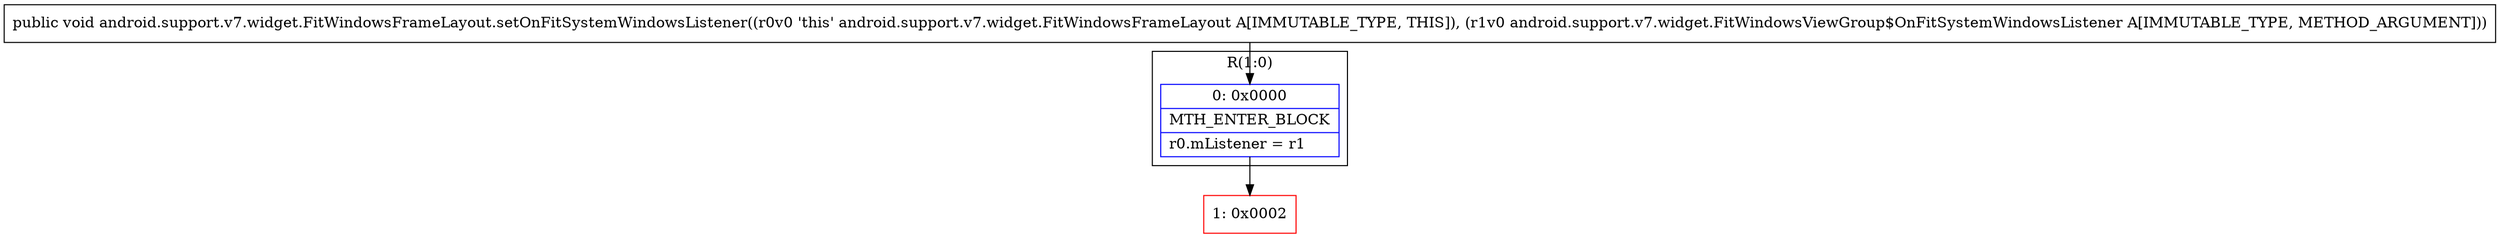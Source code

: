 digraph "CFG forandroid.support.v7.widget.FitWindowsFrameLayout.setOnFitSystemWindowsListener(Landroid\/support\/v7\/widget\/FitWindowsViewGroup$OnFitSystemWindowsListener;)V" {
subgraph cluster_Region_612582109 {
label = "R(1:0)";
node [shape=record,color=blue];
Node_0 [shape=record,label="{0\:\ 0x0000|MTH_ENTER_BLOCK\l|r0.mListener = r1\l}"];
}
Node_1 [shape=record,color=red,label="{1\:\ 0x0002}"];
MethodNode[shape=record,label="{public void android.support.v7.widget.FitWindowsFrameLayout.setOnFitSystemWindowsListener((r0v0 'this' android.support.v7.widget.FitWindowsFrameLayout A[IMMUTABLE_TYPE, THIS]), (r1v0 android.support.v7.widget.FitWindowsViewGroup$OnFitSystemWindowsListener A[IMMUTABLE_TYPE, METHOD_ARGUMENT])) }"];
MethodNode -> Node_0;
Node_0 -> Node_1;
}

